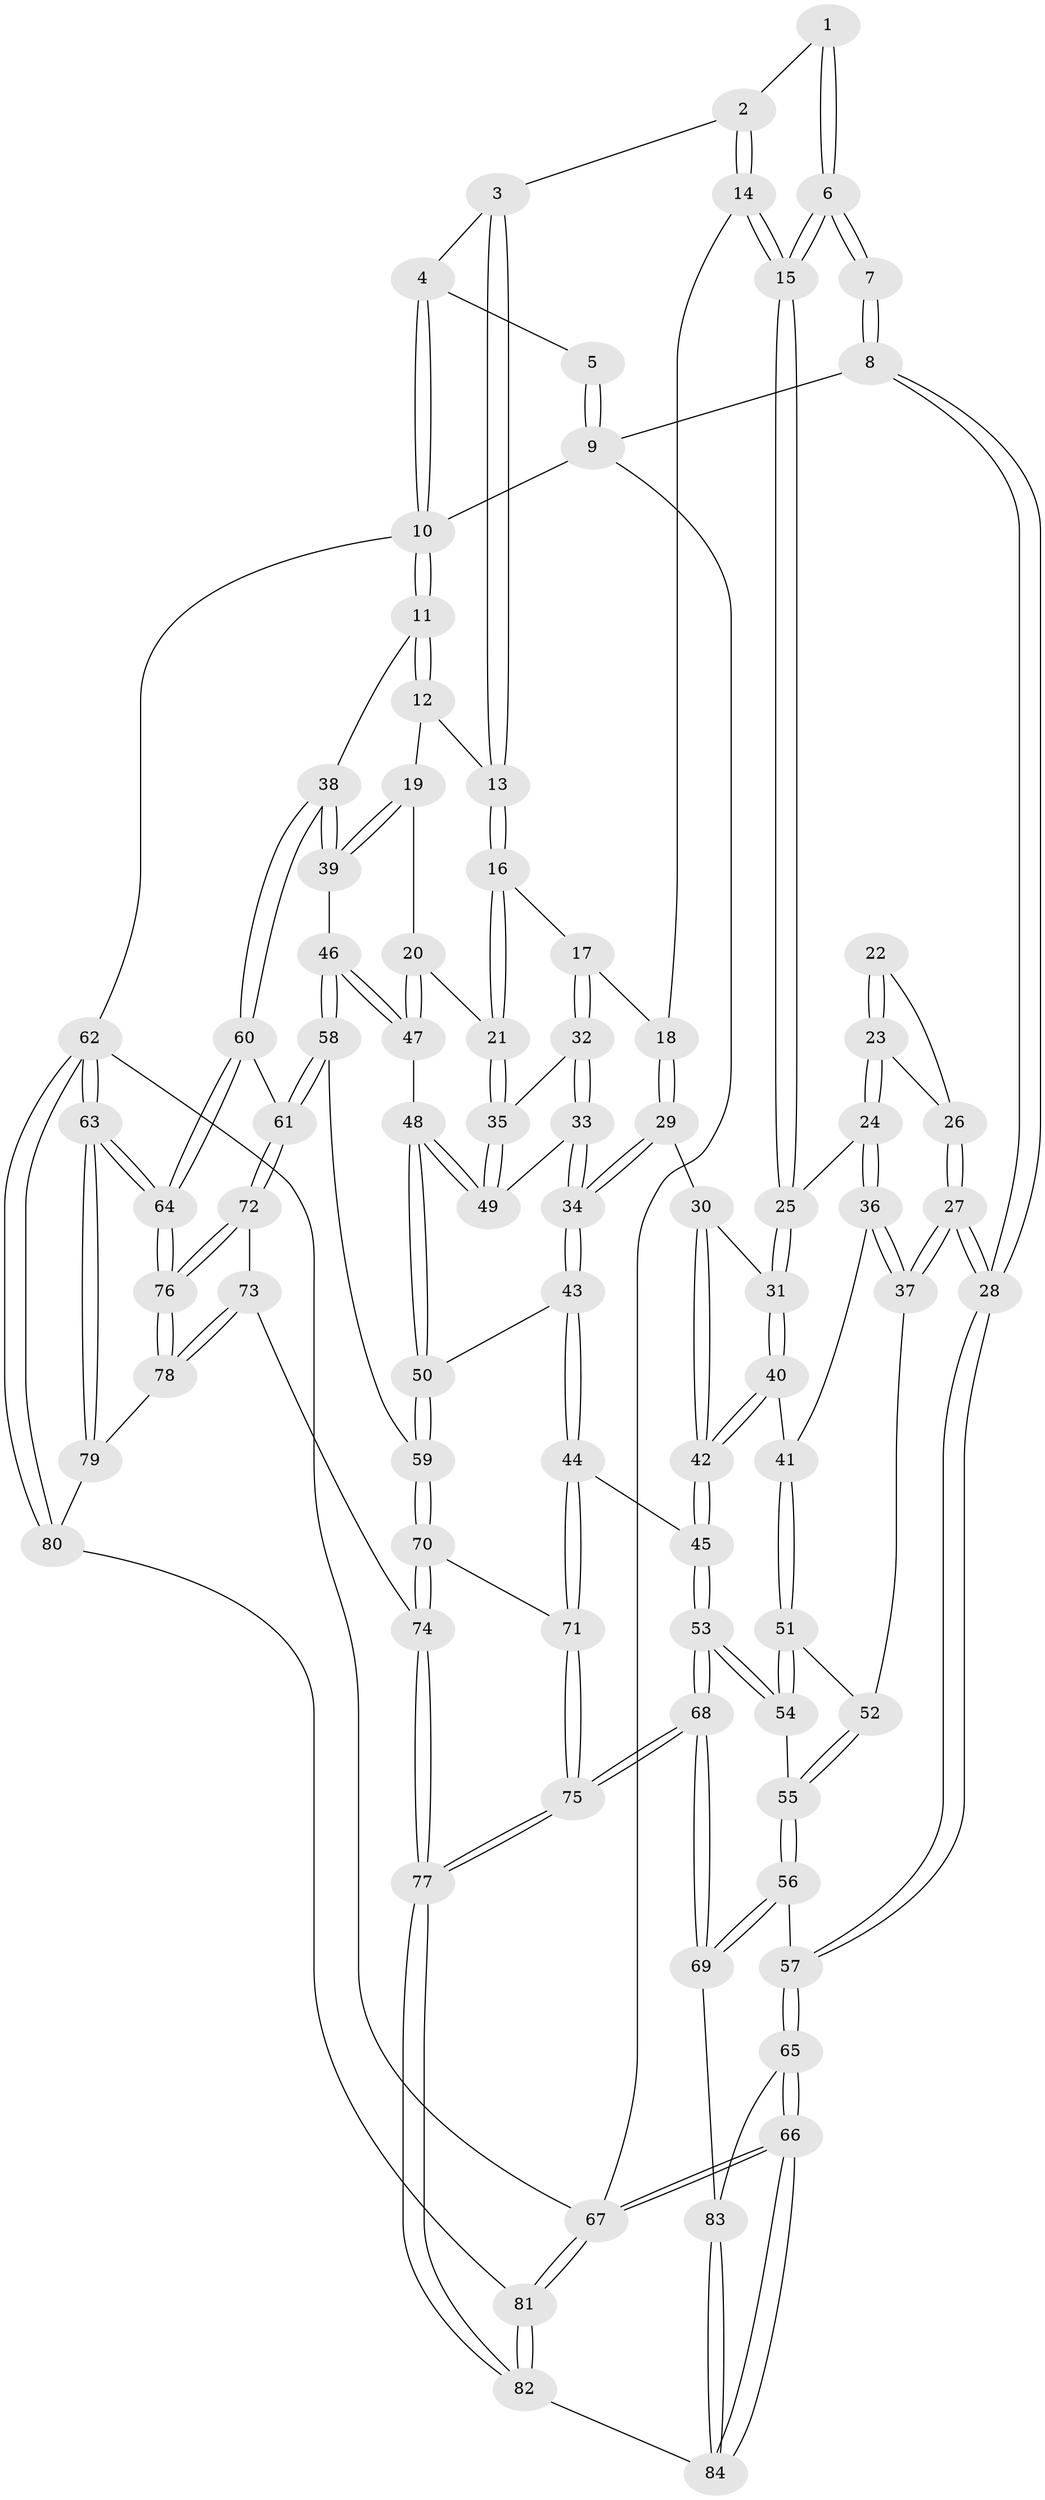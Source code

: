 // Generated by graph-tools (version 1.1) at 2025/27/03/09/25 03:27:10]
// undirected, 84 vertices, 207 edges
graph export_dot {
graph [start="1"]
  node [color=gray90,style=filled];
  1 [pos="+0.27790959922860725+0"];
  2 [pos="+0.4478203051137371+0.07391710418574693"];
  3 [pos="+0.6768629302109501+0"];
  4 [pos="+0.6814114311596193+0"];
  5 [pos="+0.2762489106481158+0"];
  6 [pos="+0.2387894464672454+0.12431813834618788"];
  7 [pos="+0.054087995325463996+0.1279529860761399"];
  8 [pos="+0+0.04757705691708474"];
  9 [pos="+0+0"];
  10 [pos="+1+0"];
  11 [pos="+1+0.2640128459681935"];
  12 [pos="+0.8023245792738561+0.09672200076517898"];
  13 [pos="+0.6880040294363662+0"];
  14 [pos="+0.43930474487342763+0.15440071127011637"];
  15 [pos="+0.2694073951484962+0.17106689495131264"];
  16 [pos="+0.5903074833914947+0.16966844509650128"];
  17 [pos="+0.5372310171844276+0.18095910878033958"];
  18 [pos="+0.49005674410887273+0.1807745525007202"];
  19 [pos="+0.7137684159641742+0.25802952217226804"];
  20 [pos="+0.686678306527744+0.26600330361031566"];
  21 [pos="+0.666830012515398+0.26347662790563076"];
  22 [pos="+0.08975026883541248+0.24702566086353953"];
  23 [pos="+0.1803433673867477+0.26626421708096804"];
  24 [pos="+0.197459555654575+0.26683926886285453"];
  25 [pos="+0.2666422124259138+0.19896794085500052"];
  26 [pos="+0.070236121164752+0.29122097576096745"];
  27 [pos="+0+0.41029895284130957"];
  28 [pos="+0+0.4386343978129108"];
  29 [pos="+0.45000841964418026+0.30667520501499795"];
  30 [pos="+0.4184952051667547+0.31412671720076196"];
  31 [pos="+0.2747695041485947+0.21561751399178725"];
  32 [pos="+0.533433175923154+0.31650516126649164"];
  33 [pos="+0.5091105221325006+0.362005408736832"];
  34 [pos="+0.5039620841466904+0.36539522800943064"];
  35 [pos="+0.6516258729716353+0.2900567777359234"];
  36 [pos="+0.16622564668833958+0.33260030999764584"];
  37 [pos="+0.04859049798399567+0.40848874946641084"];
  38 [pos="+1+0.28535483585785704"];
  39 [pos="+1+0.30533699208626935"];
  40 [pos="+0.31263962735138207+0.4126190287922973"];
  41 [pos="+0.25163449723997067+0.42484675400181743"];
  42 [pos="+0.3451542263098565+0.4320500789384257"];
  43 [pos="+0.48154317057768203+0.49542316931275243"];
  44 [pos="+0.42931222701480837+0.5221860407715008"];
  45 [pos="+0.4163415186935382+0.5214083503086853"];
  46 [pos="+0.79332863623494+0.4534213815534093"];
  47 [pos="+0.7765122502110771+0.4393309932827861"];
  48 [pos="+0.6346937457055908+0.3985753757409103"];
  49 [pos="+0.6286350804092385+0.3507761111326901"];
  50 [pos="+0.5706035636161354+0.5002152223286962"];
  51 [pos="+0.21326182595830473+0.4543328169068679"];
  52 [pos="+0.0731815084557602+0.42073534007600466"];
  53 [pos="+0.2934864854536496+0.6286787212966195"];
  54 [pos="+0.20107312605590136+0.5545254770374974"];
  55 [pos="+0.17604527870407902+0.5557571485036852"];
  56 [pos="+0.054770650129262195+0.6086014358825615"];
  57 [pos="+0+0.5834551590260898"];
  58 [pos="+0.7735130483128564+0.5099889670834526"];
  59 [pos="+0.6546614186274121+0.5590890006538707"];
  60 [pos="+1+0.43272970452504567"];
  61 [pos="+0.8346374325979665+0.6046324329660484"];
  62 [pos="+1+1"];
  63 [pos="+1+1"];
  64 [pos="+1+0.8884572763045123"];
  65 [pos="+0+0.620312135885783"];
  66 [pos="+0+1"];
  67 [pos="+0+1"];
  68 [pos="+0.26519128105187695+0.7560885247164653"];
  69 [pos="+0.24854020933142437+0.7556390173857847"];
  70 [pos="+0.6483396725709466+0.6526674950760394"];
  71 [pos="+0.4926819369072815+0.6581637073036728"];
  72 [pos="+0.8425681971862925+0.6513296418731647"];
  73 [pos="+0.6915648451784249+0.7306475035104978"];
  74 [pos="+0.6815458725510929+0.7306922168594423"];
  75 [pos="+0.44596710197307193+0.9844422428847991"];
  76 [pos="+1+0.8078583473211264"];
  77 [pos="+0.4621420827703001+1"];
  78 [pos="+0.8137574828401599+0.8217144968996247"];
  79 [pos="+0.7512622732753527+0.9029422882829831"];
  80 [pos="+0.4918970678438901+1"];
  81 [pos="+0.4674404804715737+1"];
  82 [pos="+0.46589818995529614+1"];
  83 [pos="+0.09446080239951005+0.8068905156696646"];
  84 [pos="+0.07183165945931601+0.9170978172865386"];
  1 -- 2;
  1 -- 6;
  1 -- 6;
  2 -- 3;
  2 -- 14;
  2 -- 14;
  3 -- 4;
  3 -- 13;
  3 -- 13;
  4 -- 5;
  4 -- 10;
  4 -- 10;
  5 -- 9;
  5 -- 9;
  6 -- 7;
  6 -- 7;
  6 -- 15;
  6 -- 15;
  7 -- 8;
  7 -- 8;
  8 -- 9;
  8 -- 28;
  8 -- 28;
  9 -- 10;
  9 -- 67;
  10 -- 11;
  10 -- 11;
  10 -- 62;
  11 -- 12;
  11 -- 12;
  11 -- 38;
  12 -- 13;
  12 -- 19;
  13 -- 16;
  13 -- 16;
  14 -- 15;
  14 -- 15;
  14 -- 18;
  15 -- 25;
  15 -- 25;
  16 -- 17;
  16 -- 21;
  16 -- 21;
  17 -- 18;
  17 -- 32;
  17 -- 32;
  18 -- 29;
  18 -- 29;
  19 -- 20;
  19 -- 39;
  19 -- 39;
  20 -- 21;
  20 -- 47;
  20 -- 47;
  21 -- 35;
  21 -- 35;
  22 -- 23;
  22 -- 23;
  22 -- 26;
  23 -- 24;
  23 -- 24;
  23 -- 26;
  24 -- 25;
  24 -- 36;
  24 -- 36;
  25 -- 31;
  25 -- 31;
  26 -- 27;
  26 -- 27;
  27 -- 28;
  27 -- 28;
  27 -- 37;
  27 -- 37;
  28 -- 57;
  28 -- 57;
  29 -- 30;
  29 -- 34;
  29 -- 34;
  30 -- 31;
  30 -- 42;
  30 -- 42;
  31 -- 40;
  31 -- 40;
  32 -- 33;
  32 -- 33;
  32 -- 35;
  33 -- 34;
  33 -- 34;
  33 -- 49;
  34 -- 43;
  34 -- 43;
  35 -- 49;
  35 -- 49;
  36 -- 37;
  36 -- 37;
  36 -- 41;
  37 -- 52;
  38 -- 39;
  38 -- 39;
  38 -- 60;
  38 -- 60;
  39 -- 46;
  40 -- 41;
  40 -- 42;
  40 -- 42;
  41 -- 51;
  41 -- 51;
  42 -- 45;
  42 -- 45;
  43 -- 44;
  43 -- 44;
  43 -- 50;
  44 -- 45;
  44 -- 71;
  44 -- 71;
  45 -- 53;
  45 -- 53;
  46 -- 47;
  46 -- 47;
  46 -- 58;
  46 -- 58;
  47 -- 48;
  48 -- 49;
  48 -- 49;
  48 -- 50;
  48 -- 50;
  50 -- 59;
  50 -- 59;
  51 -- 52;
  51 -- 54;
  51 -- 54;
  52 -- 55;
  52 -- 55;
  53 -- 54;
  53 -- 54;
  53 -- 68;
  53 -- 68;
  54 -- 55;
  55 -- 56;
  55 -- 56;
  56 -- 57;
  56 -- 69;
  56 -- 69;
  57 -- 65;
  57 -- 65;
  58 -- 59;
  58 -- 61;
  58 -- 61;
  59 -- 70;
  59 -- 70;
  60 -- 61;
  60 -- 64;
  60 -- 64;
  61 -- 72;
  61 -- 72;
  62 -- 63;
  62 -- 63;
  62 -- 80;
  62 -- 80;
  62 -- 67;
  63 -- 64;
  63 -- 64;
  63 -- 79;
  63 -- 79;
  64 -- 76;
  64 -- 76;
  65 -- 66;
  65 -- 66;
  65 -- 83;
  66 -- 67;
  66 -- 67;
  66 -- 84;
  66 -- 84;
  67 -- 81;
  67 -- 81;
  68 -- 69;
  68 -- 69;
  68 -- 75;
  68 -- 75;
  69 -- 83;
  70 -- 71;
  70 -- 74;
  70 -- 74;
  71 -- 75;
  71 -- 75;
  72 -- 73;
  72 -- 76;
  72 -- 76;
  73 -- 74;
  73 -- 78;
  73 -- 78;
  74 -- 77;
  74 -- 77;
  75 -- 77;
  75 -- 77;
  76 -- 78;
  76 -- 78;
  77 -- 82;
  77 -- 82;
  78 -- 79;
  79 -- 80;
  80 -- 81;
  81 -- 82;
  81 -- 82;
  82 -- 84;
  83 -- 84;
  83 -- 84;
}
